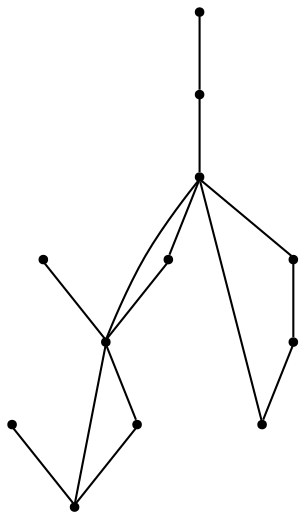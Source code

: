 graph {
  node [shape=point,comment="{\"directed\":false,\"doi\":\"10.1007/978-3-030-68766-3_4\",\"figure\":\"2 (2)\"}"]

  v0 [pos="747.7440886734407,382.94815857437607"]
  v1 [pos="681.0667999974439,316.27168707258727"]
  v2 [pos="747.7440886734407,549.6393373288482"]
  v3 [pos="614.3895113214472,516.3011015779538"]
  v4 [pos="681.0667999974439,449.6246300761649"]
  v5 [pos="547.7122226454504,449.624630076165"]
  v6 [pos="581.0508669834488,582.9775730797426"]
  v7 [pos="547.7122226454504,382.9481585743761"]
  v8 [pos="414.35768503621796,449.624630076165"]
  v9 [pos="481.0349737122147,316.27168707258727"]
  v10 [pos="481.03497371221476,516.3011015779538"]
  v11 [pos="347.68039636022115,382.94815857437607"]

  v0 -- v1 [id="-1",pos="747.7440886734407,382.94815857437607 681.0667999974439,316.27168707258727 681.0667999974439,316.27168707258727 681.0667999974439,316.27168707258727"]
  v11 -- v9 [id="-2",pos="347.68039636022115,382.94815857437607 481.0349737122147,316.27168707258727 481.0349737122147,316.27168707258727 481.0349737122147,316.27168707258727"]
  v2 -- v3 [id="-3",pos="747.7440886734407,549.6393373288482 614.3895113214472,516.3011015779538 614.3895113214472,516.3011015779538 614.3895113214472,516.3011015779538"]
  v4 -- v0 [id="-4",pos="681.0667999974439,449.6246300761649 747.7440886734407,382.94815857437607 747.7440886734407,382.94815857437607 747.7440886734407,382.94815857437607"]
  v8 -- v5 [id="-5",pos="414.35768503621796,449.624630076165 547.7122226454504,449.624630076165 547.7122226454504,449.624630076165 547.7122226454504,449.624630076165"]
  v10 -- v5 [id="-6",pos="481.03497371221476,516.3011015779538 547.7122226454504,449.624630076165 547.7122226454504,449.624630076165 547.7122226454504,449.624630076165"]
  v9 -- v7 [id="-7",pos="481.0349737122147,316.27168707258727 547.7122226454504,382.9481585743761 547.7122226454504,382.9481585743761 547.7122226454504,382.9481585743761"]
  v3 -- v5 [id="-8",pos="614.3895113214472,516.3011015779538 547.7122226454504,449.624630076165 547.7122226454504,449.624630076165 547.7122226454504,449.624630076165"]
  v6 -- v3 [id="-9",pos="581.0508669834488,582.9775730797426 614.3895113214472,516.3011015779538 614.3895113214472,516.3011015779538 614.3895113214472,516.3011015779538"]
  v7 -- v8 [id="-10",pos="547.7122226454504,382.9481585743761 414.35768503621796,449.624630076165 414.35768503621796,449.624630076165 414.35768503621796,449.624630076165"]
  v7 -- v1 [id="-11",pos="547.7122226454504,382.9481585743761 681.0667999974439,316.27168707258727 681.0667999974439,316.27168707258727 681.0667999974439,316.27168707258727"]
  v7 -- v4 [id="-12",pos="547.7122226454504,382.9481585743761 681.0667999974439,449.6246300761649 681.0667999974439,449.6246300761649 681.0667999974439,449.6246300761649"]
  v5 -- v7 [id="-13",pos="547.7122226454504,449.624630076165 547.7122226454504,382.9481585743761 547.7122226454504,382.9481585743761 547.7122226454504,382.9481585743761"]
  v5 -- v2 [id="-14",pos="547.7122226454504,449.624630076165 747.7440886734407,549.6393373288482 747.7440886734407,549.6393373288482 747.7440886734407,549.6393373288482"]
}